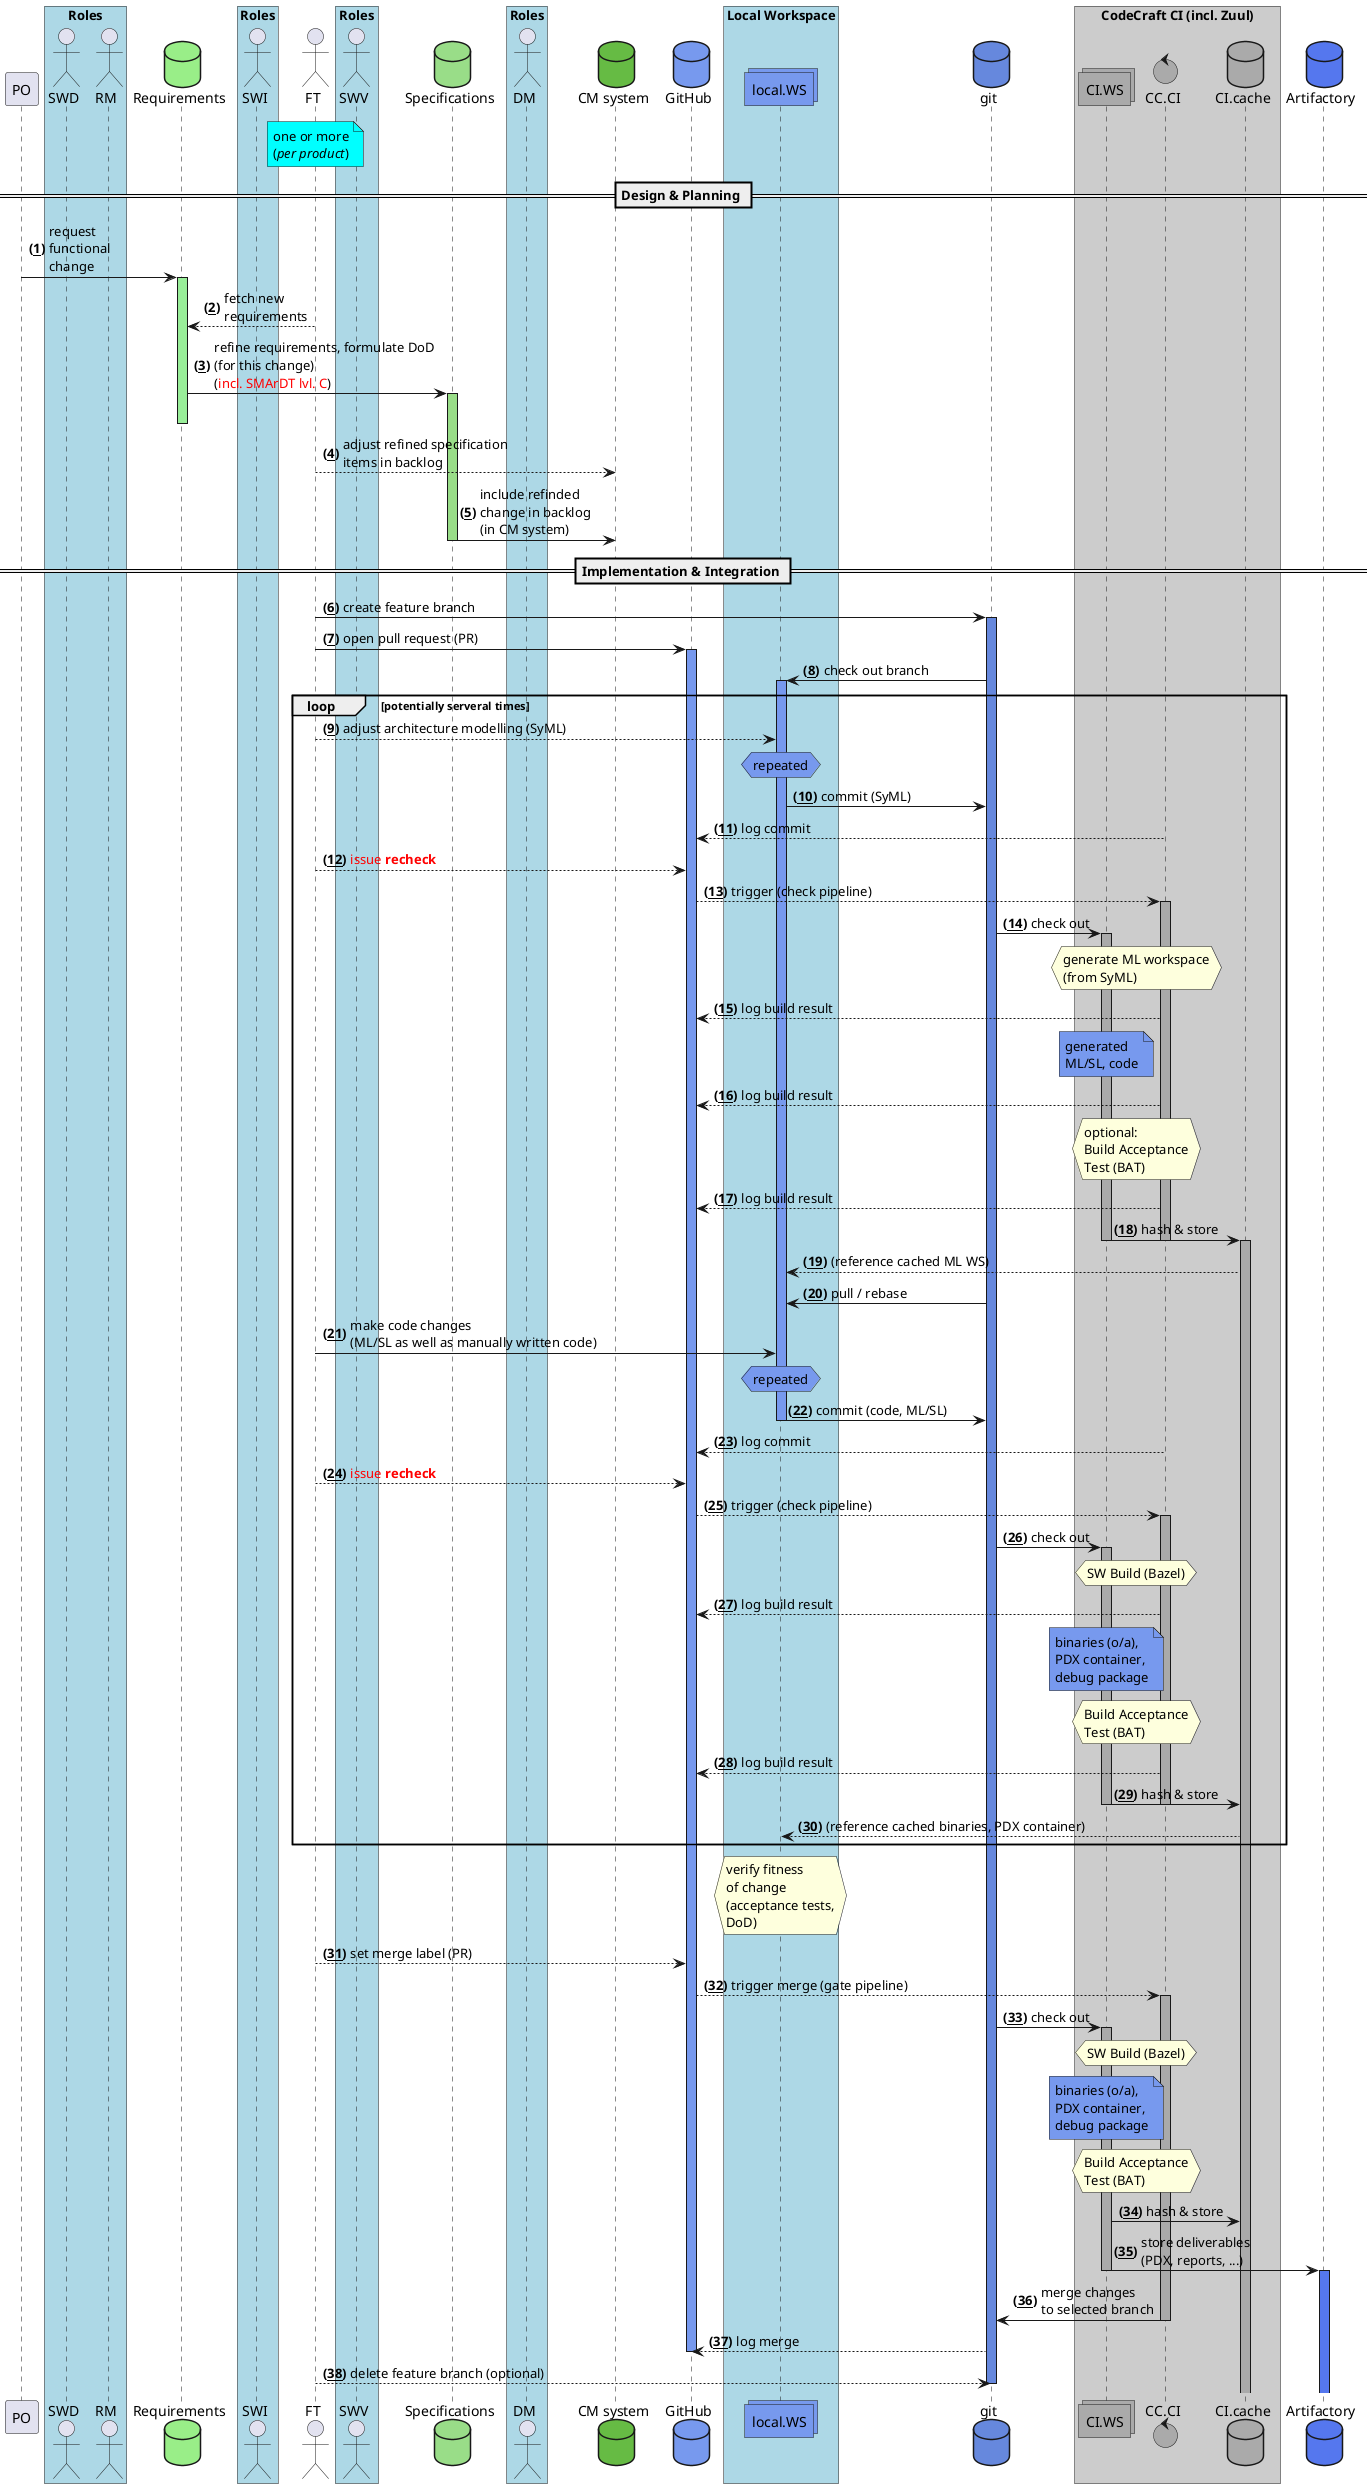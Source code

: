 @startuml
!$reqs = "99EE88"
!$spec = "99DD88"
!$cmsy = "66BB44"

!$gihu = "7799EE"
!$git = "6688DD"
!$ci = "CCCCCC"
!$ciws = "AAAAAA"
!$arti = "5577EE"

box "Roles" #LightBlue
actor SWD order 10
actor RM order 12
actor SWI order 14
actor SWV order 16
actor DM order 18
end box

database Requirements order 12 #$reqs

actor FT order 14
note over FT #aqua
one or more
(//per product//)
end note

database Specifications order 16 #$spec
database "CM system" order 18 #$cmsy

database GitHub order 20 #$gihu
box "Local Workspace" #LightBlue
collections local.WS order 22 #$gihu
end box

database git order 30 #$git
box "CodeCraft CI (incl. Zuul)" #$ci
collections CI.WS order 32 #$ciws
control CC.CI order 34 #$ciws
database CI.cache order 36 #$ciws
end box

database Artifactory order 50 #$arti

autonumber "<b>(<u>##</u>)"

== Design & Planning ==

PO->Requirements ++ #99EE99 : request\nfunctional\nchange
FT-->Requirements : fetch new\nrequirements
Requirements->Specifications ++ #99DD88 : refine requirements, formulate DoD\n(for this change)\n(<font color=red>incl. SMArDT lvl. C</font>)
deactivate Requirements
FT-->"CM system" : adjust refined specification\nitems in backlog
Specifications->"CM system" -- : include refinded\nchange in backlog\n(in CM system)

== Implementation & Integration ==

FT->git ++ #$git: create feature branch
FT->GitHub ++ #$gihu : open pull request (PR)

git->local.WS ++ #$gihu : check out branch

loop potentially serveral times

	FT-->local.WS : adjust architecture modelling (SyML)
	hnote over local.WS #$gihu : repeated
	local.WS->git : commit (SyML)
	CC.CI-->GitHub : log commit
	FT-->GitHub : <font color=red>issue <b>recheck</b></font>

	GitHub-->CC.CI ++ #$ciws : trigger (check pipeline)
	git->CI.WS ++ #$ciws : check out
	hnote over CC.CI, CI.WS : generate ML workspace\n(from SyML)
	CC.CI-->GitHub : log build result
	note over CI.WS #$gihu : generated\nML/SL, code
	CC.CI-->GitHub : log build result
	hnote over CC.CI, CI.WS : optional:\nBuild Acceptance\nTest (BAT)
	CC.CI-->GitHub : log build result
	CI.WS->CI.cache -- : hash & store
	activate CI.cache #$ciws
	deactivate CC.CI
	CI.cache-->local.WS : (reference cached ML WS)

	git->local.WS : pull / rebase
	FT->local.WS : make code changes\n(ML/SL as well as manually written code)
	hnote over local.WS #$gihu : repeated
	local.WS->git -- : commit (code, ML/SL)
	CC.CI-->GitHub : log commit
	FT-->GitHub : <font color=red>issue <b>recheck</b></font>
	GitHub-->CC.CI ++ #$ciws : trigger (check pipeline)
	git->CI.WS ++ #$ciws : check out
	hnote over CC.CI, CI.WS : SW Build (Bazel)
	CC.CI-->GitHub : log build result
	note over CI.WS #$gihu : binaries (o/a),\nPDX container,\ndebug package
	hnote over CC.CI, CI.WS : Build Acceptance\nTest (BAT)
	CC.CI-->GitHub : log build result
	CI.WS->CI.cache -- : hash & store
	deactivate CC.CI
	CI.cache-->local.WS : (reference cached binaries, PDX container)

end

hnote over local.WS : verify fitness\nof change\n(acceptance tests,\nDoD)
FT-->GitHub : set merge label (PR)
GitHub-->CC.CI ++ #$ciws : trigger merge (gate pipeline)
git->CI.WS ++ #$ciws : check out
hnote over CC.CI, CI.WS : SW Build (Bazel)
note over CI.WS #$gihu : binaries (o/a),\nPDX container,\ndebug package
hnote over CC.CI, CI.WS : Build Acceptance\nTest (BAT)
CI.WS->CI.cache : hash & store
CI.WS->Artifactory -- : store deliverables\n(PDX, reports, ...)
activate Artifactory #$arti
CC.CI->git -- : merge changes\nto selected branch
git-->GitHub : log merge
deactivate GitHub

FT-->git : delete feature branch (optional)
deactivate git
@enduml